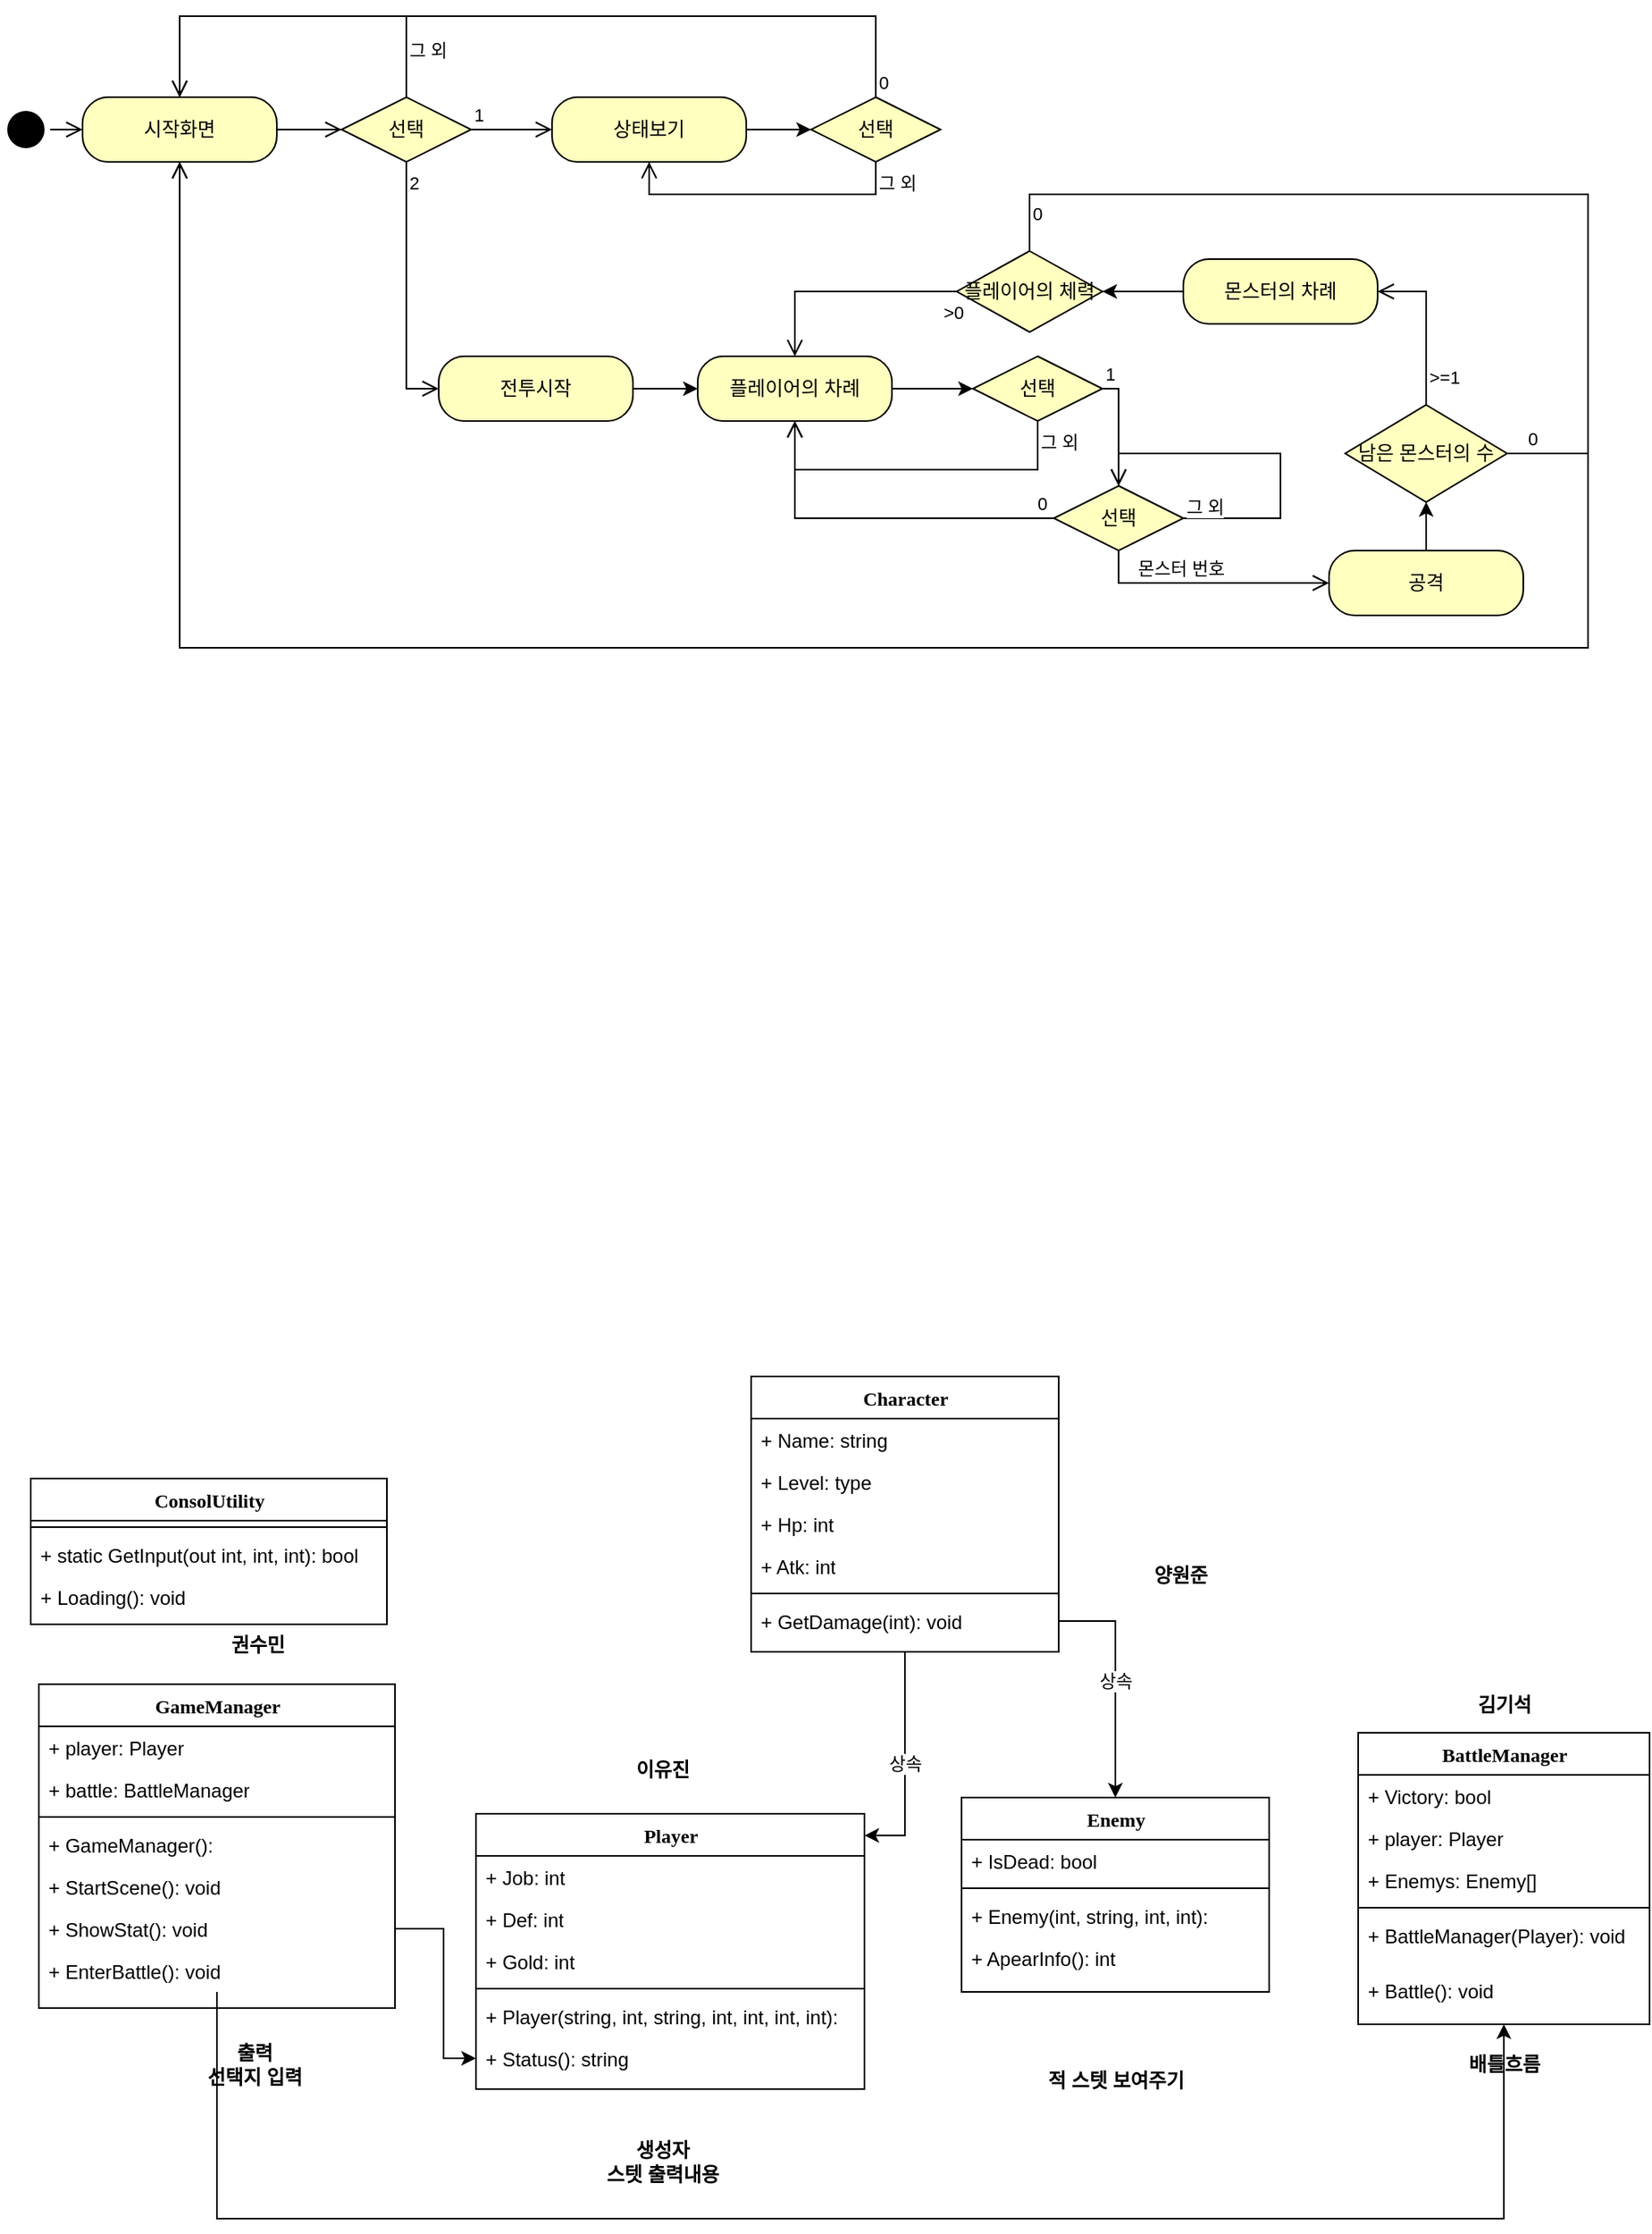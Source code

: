 <mxfile version="26.0.11">
  <diagram name="Page-1" id="6133507b-19e7-1e82-6fc7-422aa6c4b21f">
    <mxGraphModel dx="1674" dy="746" grid="1" gridSize="10" guides="1" tooltips="1" connect="1" arrows="1" fold="1" page="1" pageScale="1" pageWidth="1100" pageHeight="850" background="none" math="0" shadow="0">
      <root>
        <mxCell id="0" />
        <mxCell id="1" parent="0" />
        <mxCell id="78961159f06e98e8-17" value="GameManager" style="swimlane;html=1;fontStyle=1;align=center;verticalAlign=top;childLayout=stackLayout;horizontal=1;startSize=26;horizontalStack=0;resizeParent=1;resizeLast=0;collapsible=1;marginBottom=0;swimlaneFillColor=#ffffff;rounded=0;shadow=0;comic=0;labelBackgroundColor=none;strokeWidth=1;fillColor=none;fontFamily=Verdana;fontSize=12" parent="1" vertex="1">
          <mxGeometry x="53" y="1060" width="220" height="200" as="geometry" />
        </mxCell>
        <mxCell id="78961159f06e98e8-23" value="+ player: Player" style="text;html=1;strokeColor=none;fillColor=none;align=left;verticalAlign=top;spacingLeft=4;spacingRight=4;whiteSpace=wrap;overflow=hidden;rotatable=0;points=[[0,0.5],[1,0.5]];portConstraint=eastwest;" parent="78961159f06e98e8-17" vertex="1">
          <mxGeometry y="26" width="220" height="26" as="geometry" />
        </mxCell>
        <mxCell id="78961159f06e98e8-24" value="+ battle: BattleManager" style="text;html=1;strokeColor=none;fillColor=none;align=left;verticalAlign=top;spacingLeft=4;spacingRight=4;whiteSpace=wrap;overflow=hidden;rotatable=0;points=[[0,0.5],[1,0.5]];portConstraint=eastwest;" parent="78961159f06e98e8-17" vertex="1">
          <mxGeometry y="52" width="220" height="26" as="geometry" />
        </mxCell>
        <mxCell id="78961159f06e98e8-19" value="" style="line;html=1;strokeWidth=1;fillColor=none;align=left;verticalAlign=middle;spacingTop=-1;spacingLeft=3;spacingRight=3;rotatable=0;labelPosition=right;points=[];portConstraint=eastwest;" parent="78961159f06e98e8-17" vertex="1">
          <mxGeometry y="78" width="220" height="8" as="geometry" />
        </mxCell>
        <mxCell id="DaEnJyRCswsqZAoSH7f0-14" value="+ GameManager():&lt;div&gt;&lt;br&gt;&lt;/div&gt;" style="text;html=1;strokeColor=none;fillColor=none;align=left;verticalAlign=top;spacingLeft=4;spacingRight=4;whiteSpace=wrap;overflow=hidden;rotatable=0;points=[[0,0.5],[1,0.5]];portConstraint=eastwest;" vertex="1" parent="78961159f06e98e8-17">
          <mxGeometry y="86" width="220" height="26" as="geometry" />
        </mxCell>
        <mxCell id="78961159f06e98e8-27" value="+ StartScene(): void&lt;div&gt;&lt;br&gt;&lt;/div&gt;" style="text;html=1;strokeColor=none;fillColor=none;align=left;verticalAlign=top;spacingLeft=4;spacingRight=4;whiteSpace=wrap;overflow=hidden;rotatable=0;points=[[0,0.5],[1,0.5]];portConstraint=eastwest;" parent="78961159f06e98e8-17" vertex="1">
          <mxGeometry y="112" width="220" height="26" as="geometry" />
        </mxCell>
        <mxCell id="AyU_wMXT1xq2niBfQNiT-79" value="+ ShowStat(): void" style="text;html=1;strokeColor=none;fillColor=none;align=left;verticalAlign=top;spacingLeft=4;spacingRight=4;whiteSpace=wrap;overflow=hidden;rotatable=0;points=[[0,0.5],[1,0.5]];portConstraint=eastwest;" parent="78961159f06e98e8-17" vertex="1">
          <mxGeometry y="138" width="220" height="26" as="geometry" />
        </mxCell>
        <mxCell id="AyU_wMXT1xq2niBfQNiT-83" value="+ EnterBattle(): void" style="text;html=1;strokeColor=none;fillColor=none;align=left;verticalAlign=top;spacingLeft=4;spacingRight=4;whiteSpace=wrap;overflow=hidden;rotatable=0;points=[[0,0.5],[1,0.5]];portConstraint=eastwest;" parent="78961159f06e98e8-17" vertex="1">
          <mxGeometry y="164" width="220" height="26" as="geometry" />
        </mxCell>
        <mxCell id="AyU_wMXT1xq2niBfQNiT-2" value="" style="ellipse;html=1;shape=startState;fillColor=#000000;strokeColor=#000000;" parent="1" vertex="1">
          <mxGeometry x="30" y="85" width="30" height="30" as="geometry" />
        </mxCell>
        <mxCell id="AyU_wMXT1xq2niBfQNiT-3" value="" style="edgeStyle=orthogonalEdgeStyle;html=1;verticalAlign=bottom;endArrow=open;endSize=8;strokeColor=#000000;rounded=0;exitX=1;exitY=0.5;exitDx=0;exitDy=0;entryX=0;entryY=0.5;entryDx=0;entryDy=0;" parent="1" source="AyU_wMXT1xq2niBfQNiT-2" target="AyU_wMXT1xq2niBfQNiT-4" edge="1">
          <mxGeometry relative="1" as="geometry">
            <mxPoint x="110" y="95" as="targetPoint" />
          </mxGeometry>
        </mxCell>
        <mxCell id="AyU_wMXT1xq2niBfQNiT-4" value="시작화면" style="rounded=1;whiteSpace=wrap;html=1;arcSize=40;fontColor=#000000;fillColor=#ffffc0;strokeColor=#000000;" parent="1" vertex="1">
          <mxGeometry x="80" y="80" width="120" height="40" as="geometry" />
        </mxCell>
        <mxCell id="AyU_wMXT1xq2niBfQNiT-5" value="" style="edgeStyle=orthogonalEdgeStyle;html=1;verticalAlign=bottom;endArrow=open;endSize=8;strokeColor=#000000;rounded=0;exitX=1;exitY=0.5;exitDx=0;exitDy=0;entryX=0;entryY=0.5;entryDx=0;entryDy=0;" parent="1" source="AyU_wMXT1xq2niBfQNiT-4" target="AyU_wMXT1xq2niBfQNiT-6" edge="1">
          <mxGeometry relative="1" as="geometry">
            <mxPoint x="300" y="100" as="targetPoint" />
          </mxGeometry>
        </mxCell>
        <mxCell id="AyU_wMXT1xq2niBfQNiT-6" value="선택" style="rhombus;whiteSpace=wrap;html=1;fontColor=#000000;fillColor=#ffffc0;strokeColor=#000000;" parent="1" vertex="1">
          <mxGeometry x="240" y="80" width="80" height="40" as="geometry" />
        </mxCell>
        <mxCell id="AyU_wMXT1xq2niBfQNiT-7" value="1" style="edgeStyle=orthogonalEdgeStyle;html=1;align=left;verticalAlign=bottom;endArrow=open;endSize=8;strokeColor=#000000;rounded=0;entryX=0;entryY=0.5;entryDx=0;entryDy=0;" parent="1" source="AyU_wMXT1xq2niBfQNiT-6" target="AyU_wMXT1xq2niBfQNiT-9" edge="1">
          <mxGeometry x="-1" relative="1" as="geometry">
            <mxPoint x="480" y="100" as="targetPoint" />
          </mxGeometry>
        </mxCell>
        <mxCell id="AyU_wMXT1xq2niBfQNiT-8" value="2" style="edgeStyle=orthogonalEdgeStyle;html=1;align=left;verticalAlign=top;endArrow=open;endSize=8;strokeColor=#000000;rounded=0;entryX=0;entryY=0.5;entryDx=0;entryDy=0;" parent="1" source="AyU_wMXT1xq2niBfQNiT-6" target="AyU_wMXT1xq2niBfQNiT-10" edge="1">
          <mxGeometry x="-1" relative="1" as="geometry">
            <mxPoint x="340" y="180" as="targetPoint" />
            <Array as="points">
              <mxPoint x="280" y="260" />
            </Array>
          </mxGeometry>
        </mxCell>
        <mxCell id="AyU_wMXT1xq2niBfQNiT-9" value="상태보기" style="rounded=1;whiteSpace=wrap;html=1;arcSize=40;fontColor=#000000;fillColor=#ffffc0;strokeColor=#000000;" parent="1" vertex="1">
          <mxGeometry x="370" y="80" width="120" height="40" as="geometry" />
        </mxCell>
        <mxCell id="AyU_wMXT1xq2niBfQNiT-16" style="edgeStyle=orthogonalEdgeStyle;rounded=0;orthogonalLoop=1;jettySize=auto;html=1;exitX=1;exitY=0.5;exitDx=0;exitDy=0;strokeColor=#000000;entryX=0;entryY=0.5;entryDx=0;entryDy=0;" parent="1" source="AyU_wMXT1xq2niBfQNiT-10" target="AyU_wMXT1xq2niBfQNiT-43" edge="1">
          <mxGeometry relative="1" as="geometry">
            <mxPoint x="540" y="260" as="targetPoint" />
          </mxGeometry>
        </mxCell>
        <mxCell id="AyU_wMXT1xq2niBfQNiT-10" value="전투시작" style="rounded=1;whiteSpace=wrap;html=1;arcSize=40;fontColor=#000000;fillColor=#ffffc0;strokeColor=#000000;" parent="1" vertex="1">
          <mxGeometry x="300" y="240" width="120" height="40" as="geometry" />
        </mxCell>
        <mxCell id="AyU_wMXT1xq2niBfQNiT-12" value="그 외" style="edgeStyle=orthogonalEdgeStyle;html=1;align=left;verticalAlign=top;endArrow=open;endSize=8;strokeColor=#000000;rounded=0;entryX=0.5;entryY=0;entryDx=0;entryDy=0;exitX=0.5;exitY=0;exitDx=0;exitDy=0;" parent="1" source="AyU_wMXT1xq2niBfQNiT-6" target="AyU_wMXT1xq2niBfQNiT-4" edge="1">
          <mxGeometry x="-0.647" relative="1" as="geometry">
            <mxPoint x="380" y="250" as="targetPoint" />
            <mxPoint x="260" y="180" as="sourcePoint" />
            <Array as="points">
              <mxPoint x="280" y="30" />
              <mxPoint x="140" y="30" />
            </Array>
            <mxPoint as="offset" />
          </mxGeometry>
        </mxCell>
        <mxCell id="AyU_wMXT1xq2niBfQNiT-13" value="선택" style="rhombus;whiteSpace=wrap;html=1;fontColor=#000000;fillColor=#ffffc0;strokeColor=#000000;" parent="1" vertex="1">
          <mxGeometry x="630" y="240" width="80" height="40" as="geometry" />
        </mxCell>
        <mxCell id="AyU_wMXT1xq2niBfQNiT-14" value="1" style="edgeStyle=orthogonalEdgeStyle;html=1;align=left;verticalAlign=bottom;endArrow=open;endSize=8;strokeColor=#000000;rounded=0;entryX=0.5;entryY=0;entryDx=0;entryDy=0;exitX=1;exitY=0.5;exitDx=0;exitDy=0;" parent="1" source="AyU_wMXT1xq2niBfQNiT-13" target="AyU_wMXT1xq2niBfQNiT-23" edge="1">
          <mxGeometry x="-1" relative="1" as="geometry">
            <mxPoint x="730" y="270" as="targetPoint" />
            <Array as="points">
              <mxPoint x="720" y="260" />
            </Array>
          </mxGeometry>
        </mxCell>
        <mxCell id="AyU_wMXT1xq2niBfQNiT-15" value="그 외" style="edgeStyle=orthogonalEdgeStyle;html=1;align=left;verticalAlign=top;endArrow=open;endSize=8;strokeColor=#000000;rounded=0;entryX=0.5;entryY=1;entryDx=0;entryDy=0;exitX=0.5;exitY=1;exitDx=0;exitDy=0;" parent="1" source="AyU_wMXT1xq2niBfQNiT-13" target="AyU_wMXT1xq2niBfQNiT-43" edge="1">
          <mxGeometry x="-1" relative="1" as="geometry">
            <mxPoint x="640" y="360" as="targetPoint" />
            <mxPoint x="690" y="290" as="sourcePoint" />
            <Array as="points">
              <mxPoint x="670" y="310" />
              <mxPoint x="520" y="310" />
            </Array>
          </mxGeometry>
        </mxCell>
        <mxCell id="AyU_wMXT1xq2niBfQNiT-17" value="선택" style="rhombus;whiteSpace=wrap;html=1;fontColor=#000000;fillColor=#ffffc0;strokeColor=#000000;" parent="1" vertex="1">
          <mxGeometry x="530" y="80" width="80" height="40" as="geometry" />
        </mxCell>
        <mxCell id="AyU_wMXT1xq2niBfQNiT-18" value="0" style="edgeStyle=orthogonalEdgeStyle;html=1;align=left;verticalAlign=bottom;endArrow=open;endSize=8;strokeColor=#000000;rounded=0;entryX=0.5;entryY=0;entryDx=0;entryDy=0;exitX=0.5;exitY=0;exitDx=0;exitDy=0;" parent="1" source="AyU_wMXT1xq2niBfQNiT-17" target="AyU_wMXT1xq2niBfQNiT-4" edge="1">
          <mxGeometry x="-1" relative="1" as="geometry">
            <mxPoint x="720" y="70" as="targetPoint" />
            <Array as="points">
              <mxPoint x="570" y="30" />
              <mxPoint x="140" y="30" />
            </Array>
          </mxGeometry>
        </mxCell>
        <mxCell id="AyU_wMXT1xq2niBfQNiT-19" value="그 외" style="edgeStyle=orthogonalEdgeStyle;html=1;align=left;verticalAlign=top;endArrow=open;endSize=8;strokeColor=#000000;rounded=0;entryX=0.5;entryY=1;entryDx=0;entryDy=0;exitX=0.5;exitY=1;exitDx=0;exitDy=0;" parent="1" source="AyU_wMXT1xq2niBfQNiT-17" target="AyU_wMXT1xq2niBfQNiT-9" edge="1">
          <mxGeometry x="-1" relative="1" as="geometry">
            <mxPoint x="580" y="150" as="targetPoint" />
            <Array as="points">
              <mxPoint x="570" y="140" />
              <mxPoint x="430" y="140" />
            </Array>
          </mxGeometry>
        </mxCell>
        <mxCell id="AyU_wMXT1xq2niBfQNiT-20" style="edgeStyle=orthogonalEdgeStyle;rounded=0;orthogonalLoop=1;jettySize=auto;html=1;strokeColor=#000000;exitX=1;exitY=0.5;exitDx=0;exitDy=0;entryX=0;entryY=0.5;entryDx=0;entryDy=0;" parent="1" source="AyU_wMXT1xq2niBfQNiT-9" target="AyU_wMXT1xq2niBfQNiT-17" edge="1">
          <mxGeometry relative="1" as="geometry">
            <mxPoint x="490" y="99.5" as="sourcePoint" />
            <mxPoint x="550" y="80" as="targetPoint" />
            <Array as="points" />
          </mxGeometry>
        </mxCell>
        <mxCell id="AyU_wMXT1xq2niBfQNiT-23" value="선택" style="rhombus;whiteSpace=wrap;html=1;fontColor=#000000;fillColor=#ffffc0;strokeColor=#000000;" parent="1" vertex="1">
          <mxGeometry x="680" y="320" width="80" height="40" as="geometry" />
        </mxCell>
        <mxCell id="AyU_wMXT1xq2niBfQNiT-28" value="그 외" style="edgeStyle=orthogonalEdgeStyle;html=1;align=left;verticalAlign=top;endArrow=open;endSize=8;strokeColor=#000000;rounded=0;entryX=0.5;entryY=0;entryDx=0;entryDy=0;exitX=1;exitY=0.5;exitDx=0;exitDy=0;" parent="1" source="AyU_wMXT1xq2niBfQNiT-23" target="AyU_wMXT1xq2niBfQNiT-23" edge="1">
          <mxGeometry x="-1" y="20" relative="1" as="geometry">
            <mxPoint x="780" y="260" as="targetPoint" />
            <mxPoint x="790" y="410" as="sourcePoint" />
            <Array as="points">
              <mxPoint x="820" y="340" />
              <mxPoint x="820" y="300" />
              <mxPoint x="720" y="300" />
            </Array>
            <mxPoint as="offset" />
          </mxGeometry>
        </mxCell>
        <mxCell id="AyU_wMXT1xq2niBfQNiT-29" value="0" style="edgeStyle=orthogonalEdgeStyle;html=1;align=left;verticalAlign=bottom;endArrow=open;endSize=8;strokeColor=#000000;rounded=0;exitX=0;exitY=0.5;exitDx=0;exitDy=0;entryX=0.5;entryY=1;entryDx=0;entryDy=0;" parent="1" source="AyU_wMXT1xq2niBfQNiT-23" target="AyU_wMXT1xq2niBfQNiT-43" edge="1">
          <mxGeometry x="-0.886" relative="1" as="geometry">
            <mxPoint x="430" y="350" as="targetPoint" />
            <mxPoint x="620" y="270" as="sourcePoint" />
            <mxPoint as="offset" />
          </mxGeometry>
        </mxCell>
        <mxCell id="AyU_wMXT1xq2niBfQNiT-30" value="몬스터 번호" style="edgeStyle=orthogonalEdgeStyle;html=1;align=left;verticalAlign=bottom;endArrow=open;endSize=8;strokeColor=#000000;rounded=0;exitX=0.5;exitY=1;exitDx=0;exitDy=0;entryX=0;entryY=0.5;entryDx=0;entryDy=0;" parent="1" source="AyU_wMXT1xq2niBfQNiT-23" target="AyU_wMXT1xq2niBfQNiT-31" edge="1">
          <mxGeometry x="-0.602" relative="1" as="geometry">
            <mxPoint x="780" y="450" as="targetPoint" />
            <mxPoint x="705" y="450" as="sourcePoint" />
            <mxPoint as="offset" />
          </mxGeometry>
        </mxCell>
        <mxCell id="AyU_wMXT1xq2niBfQNiT-31" value="공격" style="rounded=1;whiteSpace=wrap;html=1;arcSize=40;fontColor=#000000;fillColor=#ffffc0;strokeColor=#000000;" parent="1" vertex="1">
          <mxGeometry x="850" y="360" width="120" height="40" as="geometry" />
        </mxCell>
        <mxCell id="AyU_wMXT1xq2niBfQNiT-33" value="남은 몬스터의 수" style="rhombus;whiteSpace=wrap;html=1;fontColor=#000000;fillColor=#ffffc0;strokeColor=#000000;" parent="1" vertex="1">
          <mxGeometry x="860" y="270" width="100" height="60" as="geometry" />
        </mxCell>
        <mxCell id="AyU_wMXT1xq2niBfQNiT-39" value="0" style="edgeStyle=orthogonalEdgeStyle;html=1;align=left;verticalAlign=bottom;endArrow=open;endSize=8;strokeColor=#000000;rounded=0;exitX=1;exitY=0.5;exitDx=0;exitDy=0;entryX=0.5;entryY=1;entryDx=0;entryDy=0;" parent="1" source="AyU_wMXT1xq2niBfQNiT-33" target="AyU_wMXT1xq2niBfQNiT-4" edge="1">
          <mxGeometry x="-0.984" relative="1" as="geometry">
            <mxPoint x="390" y="360" as="targetPoint" />
            <mxPoint x="810" y="130" as="sourcePoint" />
            <mxPoint as="offset" />
            <Array as="points">
              <mxPoint x="1010" y="300" />
              <mxPoint x="1010" y="420" />
              <mxPoint x="140" y="420" />
            </Array>
          </mxGeometry>
        </mxCell>
        <mxCell id="AyU_wMXT1xq2niBfQNiT-40" style="edgeStyle=orthogonalEdgeStyle;rounded=0;orthogonalLoop=1;jettySize=auto;html=1;exitX=0.5;exitY=0;exitDx=0;exitDy=0;entryX=0.5;entryY=1;entryDx=0;entryDy=0;strokeColor=#000000;" parent="1" source="AyU_wMXT1xq2niBfQNiT-31" target="AyU_wMXT1xq2niBfQNiT-33" edge="1">
          <mxGeometry relative="1" as="geometry">
            <mxPoint x="730" y="290" as="sourcePoint" />
            <mxPoint x="730" y="330" as="targetPoint" />
          </mxGeometry>
        </mxCell>
        <mxCell id="AyU_wMXT1xq2niBfQNiT-42" value="&amp;gt;=1" style="edgeStyle=orthogonalEdgeStyle;html=1;align=left;verticalAlign=top;endArrow=open;endSize=8;strokeColor=#000000;rounded=0;entryX=1;entryY=0.5;entryDx=0;entryDy=0;exitX=0.5;exitY=0;exitDx=0;exitDy=0;" parent="1" source="AyU_wMXT1xq2niBfQNiT-33" target="AyU_wMXT1xq2niBfQNiT-45" edge="1">
          <mxGeometry x="-0.4" relative="1" as="geometry">
            <mxPoint x="720" y="240" as="targetPoint" />
            <mxPoint x="770" y="350" as="sourcePoint" />
            <Array as="points">
              <mxPoint x="910" y="200" />
            </Array>
            <mxPoint as="offset" />
          </mxGeometry>
        </mxCell>
        <mxCell id="AyU_wMXT1xq2niBfQNiT-43" value="플레이어의 차례" style="rounded=1;whiteSpace=wrap;html=1;arcSize=40;fontColor=#000000;fillColor=#ffffc0;strokeColor=#000000;" parent="1" vertex="1">
          <mxGeometry x="460" y="240" width="120" height="40" as="geometry" />
        </mxCell>
        <mxCell id="AyU_wMXT1xq2niBfQNiT-44" style="edgeStyle=orthogonalEdgeStyle;rounded=0;orthogonalLoop=1;jettySize=auto;html=1;exitX=1;exitY=0.5;exitDx=0;exitDy=0;entryX=0;entryY=0.5;entryDx=0;entryDy=0;strokeColor=#000000;" parent="1" source="AyU_wMXT1xq2niBfQNiT-43" target="AyU_wMXT1xq2niBfQNiT-13" edge="1">
          <mxGeometry relative="1" as="geometry">
            <mxPoint x="920" y="370" as="sourcePoint" />
            <mxPoint x="920" y="340" as="targetPoint" />
          </mxGeometry>
        </mxCell>
        <mxCell id="AyU_wMXT1xq2niBfQNiT-45" value="몬스터의 차례" style="rounded=1;whiteSpace=wrap;html=1;arcSize=40;fontColor=#000000;fillColor=#ffffc0;strokeColor=#000000;" parent="1" vertex="1">
          <mxGeometry x="760" y="180" width="120" height="40" as="geometry" />
        </mxCell>
        <mxCell id="AyU_wMXT1xq2niBfQNiT-46" value="플레이어의 체력" style="rhombus;whiteSpace=wrap;html=1;fontColor=#000000;fillColor=#ffffc0;strokeColor=#000000;" parent="1" vertex="1">
          <mxGeometry x="620" y="175" width="90" height="50" as="geometry" />
        </mxCell>
        <mxCell id="AyU_wMXT1xq2niBfQNiT-47" value="&amp;gt;0" style="edgeStyle=orthogonalEdgeStyle;html=1;align=left;verticalAlign=top;endArrow=open;endSize=8;strokeColor=#000000;rounded=0;exitX=0;exitY=0.5;exitDx=0;exitDy=0;entryX=0.5;entryY=0;entryDx=0;entryDy=0;" parent="1" source="AyU_wMXT1xq2niBfQNiT-46" target="AyU_wMXT1xq2niBfQNiT-43" edge="1">
          <mxGeometry x="-0.857" relative="1" as="geometry">
            <mxPoint x="510" y="220" as="targetPoint" />
            <mxPoint x="590" y="235" as="sourcePoint" />
            <Array as="points">
              <mxPoint x="520" y="200" />
            </Array>
            <mxPoint as="offset" />
          </mxGeometry>
        </mxCell>
        <mxCell id="AyU_wMXT1xq2niBfQNiT-49" style="edgeStyle=orthogonalEdgeStyle;rounded=0;orthogonalLoop=1;jettySize=auto;html=1;exitX=0;exitY=0.5;exitDx=0;exitDy=0;strokeColor=#000000;entryX=1;entryY=0.5;entryDx=0;entryDy=0;" parent="1" source="AyU_wMXT1xq2niBfQNiT-45" target="AyU_wMXT1xq2niBfQNiT-46" edge="1">
          <mxGeometry relative="1" as="geometry">
            <mxPoint x="590" y="270" as="sourcePoint" />
            <mxPoint x="760" y="130" as="targetPoint" />
          </mxGeometry>
        </mxCell>
        <mxCell id="AyU_wMXT1xq2niBfQNiT-50" value="0" style="edgeStyle=orthogonalEdgeStyle;html=1;align=left;verticalAlign=bottom;endArrow=open;endSize=8;strokeColor=#000000;rounded=0;exitX=0.5;exitY=0;exitDx=0;exitDy=0;entryX=0.5;entryY=1;entryDx=0;entryDy=0;" parent="1" source="AyU_wMXT1xq2niBfQNiT-46" target="AyU_wMXT1xq2niBfQNiT-4" edge="1">
          <mxGeometry x="-0.984" relative="1" as="geometry">
            <mxPoint x="150" y="130" as="targetPoint" />
            <mxPoint x="970" y="310" as="sourcePoint" />
            <mxPoint as="offset" />
            <Array as="points">
              <mxPoint x="665" y="140" />
              <mxPoint x="1010" y="140" />
              <mxPoint x="1010" y="420" />
              <mxPoint x="140" y="420" />
            </Array>
          </mxGeometry>
        </mxCell>
        <mxCell id="AyU_wMXT1xq2niBfQNiT-51" value="Player" style="swimlane;html=1;fontStyle=1;align=center;verticalAlign=top;childLayout=stackLayout;horizontal=1;startSize=26;horizontalStack=0;resizeParent=1;resizeLast=0;collapsible=1;marginBottom=0;swimlaneFillColor=#ffffff;rounded=0;shadow=0;comic=0;labelBackgroundColor=none;strokeWidth=1;fillColor=none;fontFamily=Verdana;fontSize=12" parent="1" vertex="1">
          <mxGeometry x="323" y="1140" width="240" height="170" as="geometry" />
        </mxCell>
        <mxCell id="AyU_wMXT1xq2niBfQNiT-85" value="+ Job: int" style="text;html=1;strokeColor=none;fillColor=none;align=left;verticalAlign=top;spacingLeft=4;spacingRight=4;whiteSpace=wrap;overflow=hidden;rotatable=0;points=[[0,0.5],[1,0.5]];portConstraint=eastwest;" parent="AyU_wMXT1xq2niBfQNiT-51" vertex="1">
          <mxGeometry y="26" width="240" height="26" as="geometry" />
        </mxCell>
        <mxCell id="AyU_wMXT1xq2niBfQNiT-67" value="+ Def: int" style="text;html=1;strokeColor=none;fillColor=none;align=left;verticalAlign=top;spacingLeft=4;spacingRight=4;whiteSpace=wrap;overflow=hidden;rotatable=0;points=[[0,0.5],[1,0.5]];portConstraint=eastwest;" parent="AyU_wMXT1xq2niBfQNiT-51" vertex="1">
          <mxGeometry y="52" width="240" height="26" as="geometry" />
        </mxCell>
        <mxCell id="AyU_wMXT1xq2niBfQNiT-69" value="+ Gold: int" style="text;html=1;strokeColor=none;fillColor=none;align=left;verticalAlign=top;spacingLeft=4;spacingRight=4;whiteSpace=wrap;overflow=hidden;rotatable=0;points=[[0,0.5],[1,0.5]];portConstraint=eastwest;" parent="AyU_wMXT1xq2niBfQNiT-51" vertex="1">
          <mxGeometry y="78" width="240" height="26" as="geometry" />
        </mxCell>
        <mxCell id="AyU_wMXT1xq2niBfQNiT-54" value="" style="line;html=1;strokeWidth=1;fillColor=none;align=left;verticalAlign=middle;spacingTop=-1;spacingLeft=3;spacingRight=3;rotatable=0;labelPosition=right;points=[];portConstraint=eastwest;" parent="AyU_wMXT1xq2niBfQNiT-51" vertex="1">
          <mxGeometry y="104" width="240" height="8" as="geometry" />
        </mxCell>
        <mxCell id="AyU_wMXT1xq2niBfQNiT-84" value="+ Player(string, int, string, int, int, int, int):&amp;nbsp;" style="text;html=1;strokeColor=none;fillColor=none;align=left;verticalAlign=top;spacingLeft=4;spacingRight=4;whiteSpace=wrap;overflow=hidden;rotatable=0;points=[[0,0.5],[1,0.5]];portConstraint=eastwest;" parent="AyU_wMXT1xq2niBfQNiT-51" vertex="1">
          <mxGeometry y="112" width="240" height="26" as="geometry" />
        </mxCell>
        <mxCell id="AyU_wMXT1xq2niBfQNiT-70" value="+ Status(): string" style="text;html=1;strokeColor=none;fillColor=none;align=left;verticalAlign=top;spacingLeft=4;spacingRight=4;whiteSpace=wrap;overflow=hidden;rotatable=0;points=[[0,0.5],[1,0.5]];portConstraint=eastwest;" parent="AyU_wMXT1xq2niBfQNiT-51" vertex="1">
          <mxGeometry y="138" width="240" height="26" as="geometry" />
        </mxCell>
        <mxCell id="AyU_wMXT1xq2niBfQNiT-56" value="Enemy" style="swimlane;html=1;fontStyle=1;align=center;verticalAlign=top;childLayout=stackLayout;horizontal=1;startSize=26;horizontalStack=0;resizeParent=1;resizeLast=0;collapsible=1;marginBottom=0;swimlaneFillColor=#ffffff;rounded=0;shadow=0;comic=0;labelBackgroundColor=none;strokeWidth=1;fillColor=none;fontFamily=Verdana;fontSize=12" parent="1" vertex="1">
          <mxGeometry x="623" y="1130" width="190" height="120" as="geometry" />
        </mxCell>
        <mxCell id="AyU_wMXT1xq2niBfQNiT-73" value="+ IsDead: bool" style="text;html=1;strokeColor=none;fillColor=none;align=left;verticalAlign=top;spacingLeft=4;spacingRight=4;whiteSpace=wrap;overflow=hidden;rotatable=0;points=[[0,0.5],[1,0.5]];portConstraint=eastwest;" parent="AyU_wMXT1xq2niBfQNiT-56" vertex="1">
          <mxGeometry y="26" width="190" height="26" as="geometry" />
        </mxCell>
        <mxCell id="AyU_wMXT1xq2niBfQNiT-59" value="" style="line;html=1;strokeWidth=1;fillColor=none;align=left;verticalAlign=middle;spacingTop=-1;spacingLeft=3;spacingRight=3;rotatable=0;labelPosition=right;points=[];portConstraint=eastwest;" parent="AyU_wMXT1xq2niBfQNiT-56" vertex="1">
          <mxGeometry y="52" width="190" height="8" as="geometry" />
        </mxCell>
        <mxCell id="AyU_wMXT1xq2niBfQNiT-86" value="+ Enemy(int, string, int, int):" style="text;html=1;strokeColor=none;fillColor=none;align=left;verticalAlign=top;spacingLeft=4;spacingRight=4;whiteSpace=wrap;overflow=hidden;rotatable=0;points=[[0,0.5],[1,0.5]];portConstraint=eastwest;" parent="AyU_wMXT1xq2niBfQNiT-56" vertex="1">
          <mxGeometry y="60" width="190" height="26" as="geometry" />
        </mxCell>
        <mxCell id="AyU_wMXT1xq2niBfQNiT-81" value="+ ApearInfo(): int" style="text;html=1;strokeColor=none;fillColor=none;align=left;verticalAlign=top;spacingLeft=4;spacingRight=4;whiteSpace=wrap;overflow=hidden;rotatable=0;points=[[0,0.5],[1,0.5]];portConstraint=eastwest;" parent="AyU_wMXT1xq2niBfQNiT-56" vertex="1">
          <mxGeometry y="86" width="190" height="26" as="geometry" />
        </mxCell>
        <mxCell id="AyU_wMXT1xq2niBfQNiT-61" value="BattleManager" style="swimlane;html=1;fontStyle=1;align=center;verticalAlign=top;childLayout=stackLayout;horizontal=1;startSize=26;horizontalStack=0;resizeParent=1;resizeLast=0;collapsible=1;marginBottom=0;swimlaneFillColor=#ffffff;rounded=0;shadow=0;comic=0;labelBackgroundColor=none;strokeWidth=1;fillColor=none;fontFamily=Verdana;fontSize=12" parent="1" vertex="1">
          <mxGeometry x="868" y="1090" width="180" height="180" as="geometry" />
        </mxCell>
        <mxCell id="AyU_wMXT1xq2niBfQNiT-62" value="+ Victory: bool" style="text;html=1;strokeColor=none;fillColor=none;align=left;verticalAlign=top;spacingLeft=4;spacingRight=4;whiteSpace=wrap;overflow=hidden;rotatable=0;points=[[0,0.5],[1,0.5]];portConstraint=eastwest;" parent="AyU_wMXT1xq2niBfQNiT-61" vertex="1">
          <mxGeometry y="26" width="180" height="26" as="geometry" />
        </mxCell>
        <mxCell id="qiozMLF_C0ekaaIYpALp-2" value="+ player: Player" style="text;html=1;strokeColor=none;fillColor=none;align=left;verticalAlign=top;spacingLeft=4;spacingRight=4;whiteSpace=wrap;overflow=hidden;rotatable=0;points=[[0,0.5],[1,0.5]];portConstraint=eastwest;" parent="AyU_wMXT1xq2niBfQNiT-61" vertex="1">
          <mxGeometry y="52" width="180" height="26" as="geometry" />
        </mxCell>
        <mxCell id="AyU_wMXT1xq2niBfQNiT-63" value="+ Enemys: Enemy[]" style="text;html=1;strokeColor=none;fillColor=none;align=left;verticalAlign=top;spacingLeft=4;spacingRight=4;whiteSpace=wrap;overflow=hidden;rotatable=0;points=[[0,0.5],[1,0.5]];portConstraint=eastwest;" parent="AyU_wMXT1xq2niBfQNiT-61" vertex="1">
          <mxGeometry y="78" width="180" height="26" as="geometry" />
        </mxCell>
        <mxCell id="AyU_wMXT1xq2niBfQNiT-64" value="" style="line;html=1;strokeWidth=1;fillColor=none;align=left;verticalAlign=middle;spacingTop=-1;spacingLeft=3;spacingRight=3;rotatable=0;labelPosition=right;points=[];portConstraint=eastwest;" parent="AyU_wMXT1xq2niBfQNiT-61" vertex="1">
          <mxGeometry y="104" width="180" height="8" as="geometry" />
        </mxCell>
        <mxCell id="AyU_wMXT1xq2niBfQNiT-65" value="+ BattleManager(Player): void" style="text;html=1;strokeColor=none;fillColor=none;align=left;verticalAlign=top;spacingLeft=4;spacingRight=4;whiteSpace=wrap;overflow=hidden;rotatable=0;points=[[0,0.5],[1,0.5]];portConstraint=eastwest;" parent="AyU_wMXT1xq2niBfQNiT-61" vertex="1">
          <mxGeometry y="112" width="180" height="34" as="geometry" />
        </mxCell>
        <mxCell id="qiozMLF_C0ekaaIYpALp-1" value="+ Battle(): void" style="text;html=1;strokeColor=none;fillColor=none;align=left;verticalAlign=top;spacingLeft=4;spacingRight=4;whiteSpace=wrap;overflow=hidden;rotatable=0;points=[[0,0.5],[1,0.5]];portConstraint=eastwest;" parent="AyU_wMXT1xq2niBfQNiT-61" vertex="1">
          <mxGeometry y="146" width="180" height="34" as="geometry" />
        </mxCell>
        <mxCell id="AyU_wMXT1xq2niBfQNiT-80" style="edgeStyle=orthogonalEdgeStyle;rounded=0;orthogonalLoop=1;jettySize=auto;html=1;entryX=0;entryY=0.5;entryDx=0;entryDy=0;exitX=1;exitY=0.5;exitDx=0;exitDy=0;" parent="1" source="AyU_wMXT1xq2niBfQNiT-79" target="AyU_wMXT1xq2niBfQNiT-70" edge="1">
          <mxGeometry relative="1" as="geometry">
            <mxPoint x="338" y="1330" as="targetPoint" />
            <Array as="points">
              <mxPoint x="303" y="1211" />
              <mxPoint x="303" y="1291" />
            </Array>
          </mxGeometry>
        </mxCell>
        <mxCell id="AyU_wMXT1xq2niBfQNiT-88" value="양원준" style="text;align=center;fontStyle=1;verticalAlign=middle;spacingLeft=3;spacingRight=3;strokeColor=none;rotatable=0;points=[[0,0.5],[1,0.5]];portConstraint=eastwest;html=1;" parent="1" vertex="1">
          <mxGeometry x="718" y="980" width="80" height="26" as="geometry" />
        </mxCell>
        <mxCell id="AyU_wMXT1xq2niBfQNiT-89" value="이유진" style="text;align=center;fontStyle=1;verticalAlign=middle;spacingLeft=3;spacingRight=3;strokeColor=none;rotatable=0;points=[[0,0.5],[1,0.5]];portConstraint=eastwest;html=1;" parent="1" vertex="1">
          <mxGeometry x="398" y="1100" width="80" height="26" as="geometry" />
        </mxCell>
        <mxCell id="AyU_wMXT1xq2niBfQNiT-90" value="권수민" style="text;align=center;fontStyle=1;verticalAlign=middle;spacingLeft=3;spacingRight=3;strokeColor=none;rotatable=0;points=[[0,0.5],[1,0.5]];portConstraint=eastwest;html=1;" parent="1" vertex="1">
          <mxGeometry x="148" y="1023" width="80" height="26" as="geometry" />
        </mxCell>
        <mxCell id="AyU_wMXT1xq2niBfQNiT-91" value="김기석" style="text;align=center;fontStyle=1;verticalAlign=middle;spacingLeft=3;spacingRight=3;strokeColor=none;rotatable=0;points=[[0,0.5],[1,0.5]];portConstraint=eastwest;html=1;" parent="1" vertex="1">
          <mxGeometry x="918" y="1060" width="80" height="26" as="geometry" />
        </mxCell>
        <mxCell id="AyU_wMXT1xq2niBfQNiT-92" value="출력&lt;div&gt;선택지 입력&lt;/div&gt;" style="text;align=center;fontStyle=1;verticalAlign=middle;spacingLeft=3;spacingRight=3;strokeColor=none;rotatable=0;points=[[0,0.5],[1,0.5]];portConstraint=eastwest;html=1;" parent="1" vertex="1">
          <mxGeometry x="103" y="1270" width="165" height="50" as="geometry" />
        </mxCell>
        <mxCell id="AyU_wMXT1xq2niBfQNiT-93" value="생성자&lt;div&gt;스텟 출력내용&lt;/div&gt;" style="text;align=center;fontStyle=1;verticalAlign=middle;spacingLeft=3;spacingRight=3;strokeColor=none;rotatable=0;points=[[0,0.5],[1,0.5]];portConstraint=eastwest;html=1;" parent="1" vertex="1">
          <mxGeometry x="355.5" y="1330" width="165" height="50" as="geometry" />
        </mxCell>
        <mxCell id="AyU_wMXT1xq2niBfQNiT-94" value="적 스텟 보여주기" style="text;align=center;fontStyle=1;verticalAlign=middle;spacingLeft=3;spacingRight=3;strokeColor=none;rotatable=0;points=[[0,0.5],[1,0.5]];portConstraint=eastwest;html=1;" parent="1" vertex="1">
          <mxGeometry x="635.5" y="1280" width="165" height="50" as="geometry" />
        </mxCell>
        <mxCell id="AyU_wMXT1xq2niBfQNiT-95" value="배틀흐름" style="text;align=center;fontStyle=1;verticalAlign=middle;spacingLeft=3;spacingRight=3;strokeColor=none;rotatable=0;points=[[0,0.5],[1,0.5]];portConstraint=eastwest;html=1;" parent="1" vertex="1">
          <mxGeometry x="893" y="1280" width="130" height="30" as="geometry" />
        </mxCell>
        <mxCell id="DaEnJyRCswsqZAoSH7f0-1" value="Character" style="swimlane;html=1;fontStyle=1;align=center;verticalAlign=top;childLayout=stackLayout;horizontal=1;startSize=26;horizontalStack=0;resizeParent=1;resizeLast=0;collapsible=1;marginBottom=0;swimlaneFillColor=#ffffff;rounded=0;shadow=0;comic=0;labelBackgroundColor=none;strokeWidth=1;fillColor=none;fontFamily=Verdana;fontSize=12" vertex="1" parent="1">
          <mxGeometry x="493" y="870" width="190" height="170" as="geometry" />
        </mxCell>
        <mxCell id="DaEnJyRCswsqZAoSH7f0-2" value="+ Name: string" style="text;html=1;strokeColor=none;fillColor=none;align=left;verticalAlign=top;spacingLeft=4;spacingRight=4;whiteSpace=wrap;overflow=hidden;rotatable=0;points=[[0,0.5],[1,0.5]];portConstraint=eastwest;" vertex="1" parent="DaEnJyRCswsqZAoSH7f0-1">
          <mxGeometry y="26" width="190" height="26" as="geometry" />
        </mxCell>
        <mxCell id="DaEnJyRCswsqZAoSH7f0-5" value="+ Level: type" style="text;html=1;strokeColor=none;fillColor=none;align=left;verticalAlign=top;spacingLeft=4;spacingRight=4;whiteSpace=wrap;overflow=hidden;rotatable=0;points=[[0,0.5],[1,0.5]];portConstraint=eastwest;" vertex="1" parent="DaEnJyRCswsqZAoSH7f0-1">
          <mxGeometry y="52" width="190" height="26" as="geometry" />
        </mxCell>
        <mxCell id="DaEnJyRCswsqZAoSH7f0-3" value="+ Hp: int" style="text;html=1;strokeColor=none;fillColor=none;align=left;verticalAlign=top;spacingLeft=4;spacingRight=4;whiteSpace=wrap;overflow=hidden;rotatable=0;points=[[0,0.5],[1,0.5]];portConstraint=eastwest;" vertex="1" parent="DaEnJyRCswsqZAoSH7f0-1">
          <mxGeometry y="78" width="190" height="26" as="geometry" />
        </mxCell>
        <mxCell id="DaEnJyRCswsqZAoSH7f0-4" value="+ Atk: int" style="text;html=1;strokeColor=none;fillColor=none;align=left;verticalAlign=top;spacingLeft=4;spacingRight=4;whiteSpace=wrap;overflow=hidden;rotatable=0;points=[[0,0.5],[1,0.5]];portConstraint=eastwest;" vertex="1" parent="DaEnJyRCswsqZAoSH7f0-1">
          <mxGeometry y="104" width="190" height="26" as="geometry" />
        </mxCell>
        <mxCell id="DaEnJyRCswsqZAoSH7f0-7" value="" style="line;html=1;strokeWidth=1;fillColor=none;align=left;verticalAlign=middle;spacingTop=-1;spacingLeft=3;spacingRight=3;rotatable=0;labelPosition=right;points=[];portConstraint=eastwest;" vertex="1" parent="DaEnJyRCswsqZAoSH7f0-1">
          <mxGeometry y="130" width="190" height="8" as="geometry" />
        </mxCell>
        <mxCell id="DaEnJyRCswsqZAoSH7f0-8" value="+ GetDamage(int): void" style="text;html=1;strokeColor=none;fillColor=none;align=left;verticalAlign=top;spacingLeft=4;spacingRight=4;whiteSpace=wrap;overflow=hidden;rotatable=0;points=[[0,0.5],[1,0.5]];portConstraint=eastwest;" vertex="1" parent="DaEnJyRCswsqZAoSH7f0-1">
          <mxGeometry y="138" width="190" height="26" as="geometry" />
        </mxCell>
        <mxCell id="DaEnJyRCswsqZAoSH7f0-11" value="상속" style="edgeStyle=orthogonalEdgeStyle;rounded=0;orthogonalLoop=1;jettySize=auto;html=1;entryX=1;entryY=0.079;entryDx=0;entryDy=0;entryPerimeter=0;" edge="1" parent="1" source="DaEnJyRCswsqZAoSH7f0-1" target="AyU_wMXT1xq2niBfQNiT-51">
          <mxGeometry relative="1" as="geometry" />
        </mxCell>
        <mxCell id="DaEnJyRCswsqZAoSH7f0-12" value="상속" style="edgeStyle=orthogonalEdgeStyle;rounded=0;orthogonalLoop=1;jettySize=auto;html=1;entryX=0.5;entryY=0;entryDx=0;entryDy=0;" edge="1" parent="1" source="DaEnJyRCswsqZAoSH7f0-8" target="AyU_wMXT1xq2niBfQNiT-56">
          <mxGeometry relative="1" as="geometry" />
        </mxCell>
        <mxCell id="DaEnJyRCswsqZAoSH7f0-15" value="ConsolUtility" style="swimlane;html=1;fontStyle=1;align=center;verticalAlign=top;childLayout=stackLayout;horizontal=1;startSize=26;horizontalStack=0;resizeParent=1;resizeLast=0;collapsible=1;marginBottom=0;swimlaneFillColor=#ffffff;rounded=0;shadow=0;comic=0;labelBackgroundColor=none;strokeWidth=1;fillColor=none;fontFamily=Verdana;fontSize=12" vertex="1" parent="1">
          <mxGeometry x="48" y="933" width="220" height="90" as="geometry" />
        </mxCell>
        <mxCell id="DaEnJyRCswsqZAoSH7f0-18" value="" style="line;html=1;strokeWidth=1;fillColor=none;align=left;verticalAlign=middle;spacingTop=-1;spacingLeft=3;spacingRight=3;rotatable=0;labelPosition=right;points=[];portConstraint=eastwest;" vertex="1" parent="DaEnJyRCswsqZAoSH7f0-15">
          <mxGeometry y="26" width="220" height="8" as="geometry" />
        </mxCell>
        <mxCell id="DaEnJyRCswsqZAoSH7f0-21" value="+ static GetInput(out int, int, int): bool" style="text;html=1;strokeColor=none;fillColor=none;align=left;verticalAlign=top;spacingLeft=4;spacingRight=4;whiteSpace=wrap;overflow=hidden;rotatable=0;points=[[0,0.5],[1,0.5]];portConstraint=eastwest;" vertex="1" parent="DaEnJyRCswsqZAoSH7f0-15">
          <mxGeometry y="34" width="220" height="26" as="geometry" />
        </mxCell>
        <mxCell id="DaEnJyRCswsqZAoSH7f0-23" value="+ Loading(): void" style="text;html=1;strokeColor=none;fillColor=none;align=left;verticalAlign=top;spacingLeft=4;spacingRight=4;whiteSpace=wrap;overflow=hidden;rotatable=0;points=[[0,0.5],[1,0.5]];portConstraint=eastwest;" vertex="1" parent="DaEnJyRCswsqZAoSH7f0-15">
          <mxGeometry y="60" width="220" height="26" as="geometry" />
        </mxCell>
        <mxCell id="DaEnJyRCswsqZAoSH7f0-24" style="edgeStyle=orthogonalEdgeStyle;rounded=0;orthogonalLoop=1;jettySize=auto;html=1;" edge="1" parent="1" source="AyU_wMXT1xq2niBfQNiT-83" target="qiozMLF_C0ekaaIYpALp-1">
          <mxGeometry relative="1" as="geometry">
            <Array as="points">
              <mxPoint x="163" y="1390" />
              <mxPoint x="958" y="1390" />
            </Array>
          </mxGeometry>
        </mxCell>
      </root>
    </mxGraphModel>
  </diagram>
</mxfile>
